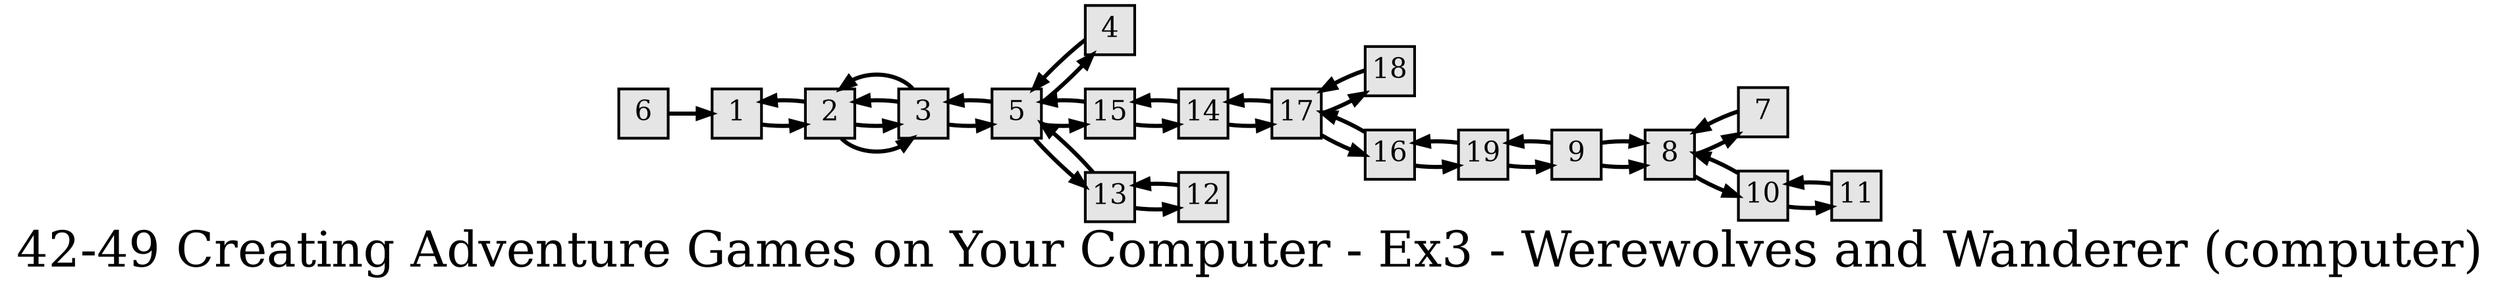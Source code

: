 digraph g{
  graph [ label="42-49 Creating Adventure Games on Your Computer - Ex3 - Werewolves and Wanderer (computer)" rankdir=LR, ordering=out, fontsize=36, nodesep="0.35", ranksep="0.45"];
  node  [shape=rect, penwidth=2, fontsize=20, style=filled, fillcolor=grey90, margin="0,0", labelfloat=true, regular=true, fixedsize=true];
  edge  [labelfloat=true, penwidth=3, fontsize=12];

  1 -> 2;
  2 -> 1;
  2 -> 3;
  2 -> 3;
  3 -> 2;
  3 -> 5;
  3 -> 2;
  4 -> 5;
  5 -> 4;
  5 -> 3;
  5 -> 15;
  5 -> 13;
  6 -> 1;
  7 -> 8;
  8 -> 7;
  8 -> 10;
  9 -> 19;
  9 -> 8;
  9 -> 8;
  10 -> 8;
  10 -> 11;
  11 -> 10;
  12 -> 13;
  13 -> 12;
  13 -> 5;
  14 -> 15;
  14 -> 17;
  15 -> 14;
  15 -> 5;
  16 -> 17;
  16 -> 19;
  17 -> 18;
  17 -> 16;
  17 -> 14;
  18 -> 17;
  19 -> 9;
  19 -> 16;
}

